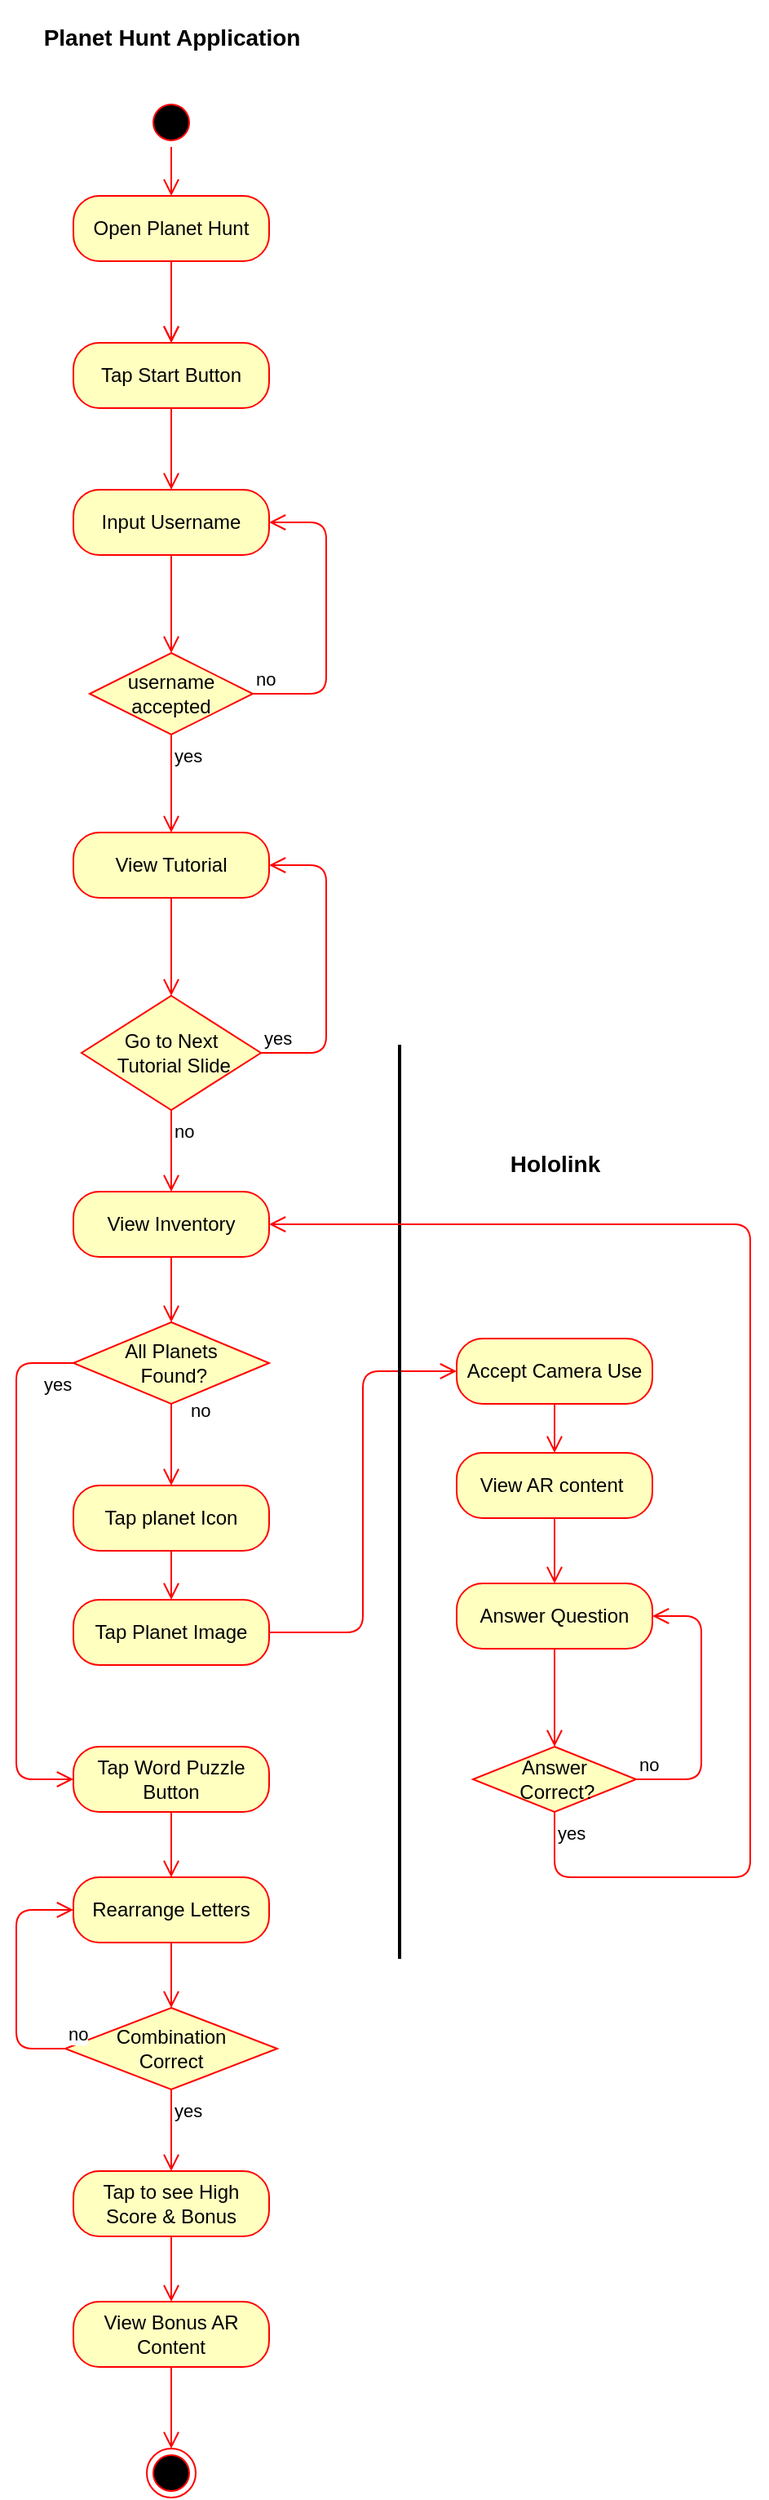 <mxfile version="13.10.0" type="embed">
    <diagram id="uTXoBhFqWVgSFLzHiHGK" name="Page-1">
        <mxGraphModel dx="812" dy="1680" grid="1" gridSize="10" guides="1" tooltips="1" connect="1" arrows="1" fold="1" page="1" pageScale="1" pageWidth="850" pageHeight="1100" math="0" shadow="0">
            <root>
                <mxCell id="0"/>
                <mxCell id="1" parent="0"/>
                <mxCell id="8" value="" style="ellipse;html=1;shape=startState;fillColor=#000000;strokeColor=#ff0000;" vertex="1" parent="1">
                    <mxGeometry x="210" y="20" width="30" height="30" as="geometry"/>
                </mxCell>
                <mxCell id="9" value="" style="edgeStyle=orthogonalEdgeStyle;html=1;verticalAlign=bottom;endArrow=open;endSize=8;strokeColor=#ff0000;" edge="1" source="10" parent="1">
                    <mxGeometry relative="1" as="geometry">
                        <mxPoint x="225" y="110" as="targetPoint"/>
                    </mxGeometry>
                </mxCell>
                <mxCell id="11" value="" style="edgeStyle=orthogonalEdgeStyle;html=1;verticalAlign=bottom;endArrow=open;endSize=8;strokeColor=#ff0000;" edge="1" source="12" parent="1">
                    <mxGeometry relative="1" as="geometry">
                        <mxPoint x="225" y="170" as="targetPoint"/>
                    </mxGeometry>
                </mxCell>
                <mxCell id="13" value="" style="edgeStyle=orthogonalEdgeStyle;html=1;verticalAlign=bottom;endArrow=open;endSize=8;strokeColor=#ff0000;" edge="1" source="12" parent="1">
                    <mxGeometry relative="1" as="geometry">
                        <mxPoint x="225" y="260" as="targetPoint"/>
                    </mxGeometry>
                </mxCell>
                <mxCell id="14" value="View Tutorial" style="rounded=1;whiteSpace=wrap;html=1;arcSize=40;fontColor=#000000;fillColor=#ffffc0;strokeColor=#ff0000;" vertex="1" parent="1">
                    <mxGeometry x="165" y="470" width="120" height="40" as="geometry"/>
                </mxCell>
                <mxCell id="15" value="" style="edgeStyle=orthogonalEdgeStyle;html=1;verticalAlign=bottom;endArrow=open;endSize=8;strokeColor=#ff0000;" edge="1" source="14" parent="1">
                    <mxGeometry relative="1" as="geometry">
                        <mxPoint x="225" y="570" as="targetPoint"/>
                    </mxGeometry>
                </mxCell>
                <mxCell id="16" value="Go to Next&lt;br&gt;&amp;nbsp;Tutorial Slide" style="rhombus;whiteSpace=wrap;html=1;fillColor=#ffffc0;strokeColor=#ff0000;" vertex="1" parent="1">
                    <mxGeometry x="170" y="570" width="110" height="70" as="geometry"/>
                </mxCell>
                <mxCell id="17" value="yes" style="edgeStyle=orthogonalEdgeStyle;html=1;align=left;verticalAlign=bottom;endArrow=open;endSize=8;strokeColor=#ff0000;entryX=1;entryY=0.5;entryDx=0;entryDy=0;exitX=1;exitY=0.5;exitDx=0;exitDy=0;" edge="1" source="16" parent="1" target="14">
                    <mxGeometry x="-1" relative="1" as="geometry">
                        <mxPoint x="305" y="520" as="targetPoint"/>
                        <Array as="points">
                            <mxPoint x="320" y="605"/>
                            <mxPoint x="320" y="490"/>
                        </Array>
                    </mxGeometry>
                </mxCell>
                <mxCell id="18" value="no" style="edgeStyle=orthogonalEdgeStyle;html=1;align=left;verticalAlign=top;endArrow=open;endSize=8;strokeColor=#ff0000;" edge="1" source="16" parent="1">
                    <mxGeometry x="-1" relative="1" as="geometry">
                        <mxPoint x="225" y="690" as="targetPoint"/>
                    </mxGeometry>
                </mxCell>
                <mxCell id="19" value="View Inventory" style="rounded=1;whiteSpace=wrap;html=1;arcSize=40;fontColor=#000000;fillColor=#ffffc0;strokeColor=#ff0000;" vertex="1" parent="1">
                    <mxGeometry x="165" y="690" width="120" height="40" as="geometry"/>
                </mxCell>
                <mxCell id="20" value="" style="edgeStyle=orthogonalEdgeStyle;html=1;verticalAlign=bottom;endArrow=open;endSize=8;strokeColor=#ff0000;" edge="1" source="19" parent="1">
                    <mxGeometry relative="1" as="geometry">
                        <mxPoint x="225" y="770" as="targetPoint"/>
                    </mxGeometry>
                </mxCell>
                <mxCell id="25" value="Input Username" style="rounded=1;whiteSpace=wrap;html=1;arcSize=40;fontColor=#000000;fillColor=#ffffc0;strokeColor=#ff0000;" vertex="1" parent="1">
                    <mxGeometry x="165" y="260" width="120" height="40" as="geometry"/>
                </mxCell>
                <mxCell id="26" value="" style="edgeStyle=orthogonalEdgeStyle;html=1;verticalAlign=bottom;endArrow=open;endSize=8;strokeColor=#ff0000;" edge="1" source="25" parent="1">
                    <mxGeometry relative="1" as="geometry">
                        <mxPoint x="225" y="360" as="targetPoint"/>
                    </mxGeometry>
                </mxCell>
                <mxCell id="27" value="username accepted" style="rhombus;whiteSpace=wrap;html=1;fillColor=#ffffc0;strokeColor=#ff0000;" vertex="1" parent="1">
                    <mxGeometry x="175" y="360" width="100" height="50" as="geometry"/>
                </mxCell>
                <mxCell id="28" value="no" style="edgeStyle=orthogonalEdgeStyle;html=1;align=left;verticalAlign=bottom;endArrow=open;endSize=8;strokeColor=#ff0000;entryX=1;entryY=0.5;entryDx=0;entryDy=0;exitX=1;exitY=0.5;exitDx=0;exitDy=0;" edge="1" source="27" parent="1" target="25">
                    <mxGeometry x="-1" relative="1" as="geometry">
                        <mxPoint x="320" y="330" as="targetPoint"/>
                        <Array as="points">
                            <mxPoint x="320" y="385"/>
                            <mxPoint x="320" y="280"/>
                        </Array>
                    </mxGeometry>
                </mxCell>
                <mxCell id="29" value="yes" style="edgeStyle=orthogonalEdgeStyle;html=1;align=left;verticalAlign=top;endArrow=open;endSize=8;strokeColor=#ff0000;" edge="1" source="27" parent="1">
                    <mxGeometry x="-1" relative="1" as="geometry">
                        <mxPoint x="225" y="470" as="targetPoint"/>
                    </mxGeometry>
                </mxCell>
                <mxCell id="30" value="Tap planet Icon" style="rounded=1;whiteSpace=wrap;html=1;arcSize=40;fontColor=#000000;fillColor=#ffffc0;strokeColor=#ff0000;" vertex="1" parent="1">
                    <mxGeometry x="165" y="870" width="120" height="40" as="geometry"/>
                </mxCell>
                <mxCell id="33" value="" style="edgeStyle=orthogonalEdgeStyle;html=1;verticalAlign=bottom;endArrow=open;endSize=8;strokeColor=#ff0000;exitX=1;exitY=0.5;exitDx=0;exitDy=0;entryX=0;entryY=0.5;entryDx=0;entryDy=0;" edge="1" source="32" parent="1" target="34">
                    <mxGeometry relative="1" as="geometry">
                        <mxPoint x="360" y="920" as="targetPoint"/>
                    </mxGeometry>
                </mxCell>
                <mxCell id="34" value="Accept Camera Use" style="rounded=1;whiteSpace=wrap;html=1;arcSize=40;fontColor=#000000;fillColor=#ffffc0;strokeColor=#ff0000;" vertex="1" parent="1">
                    <mxGeometry x="400" y="780" width="120" height="40" as="geometry"/>
                </mxCell>
                <mxCell id="35" value="" style="edgeStyle=orthogonalEdgeStyle;html=1;verticalAlign=bottom;endArrow=open;endSize=8;strokeColor=#ff0000;entryX=0.5;entryY=0;entryDx=0;entryDy=0;" edge="1" source="34" parent="1" target="36">
                    <mxGeometry relative="1" as="geometry">
                        <mxPoint x="420" y="880" as="targetPoint"/>
                    </mxGeometry>
                </mxCell>
                <mxCell id="36" value="View AR content&amp;nbsp;" style="rounded=1;whiteSpace=wrap;html=1;arcSize=40;fontColor=#000000;fillColor=#ffffc0;strokeColor=#ff0000;" vertex="1" parent="1">
                    <mxGeometry x="400" y="850" width="120" height="40" as="geometry"/>
                </mxCell>
                <mxCell id="37" value="" style="edgeStyle=orthogonalEdgeStyle;html=1;verticalAlign=bottom;endArrow=open;endSize=8;strokeColor=#ff0000;" edge="1" source="36" parent="1">
                    <mxGeometry relative="1" as="geometry">
                        <mxPoint x="460" y="930" as="targetPoint"/>
                    </mxGeometry>
                </mxCell>
                <mxCell id="39" value="" style="line;strokeWidth=2;direction=south;html=1;" vertex="1" parent="1">
                    <mxGeometry x="360" y="600" width="10" height="560" as="geometry"/>
                </mxCell>
                <mxCell id="40" value="&lt;font style=&quot;font-size: 14px&quot;&gt;Planet Hunt Application&lt;/font&gt;" style="text;strokeColor=none;fillColor=none;html=1;fontSize=24;fontStyle=1;verticalAlign=middle;align=center;" vertex="1" parent="1">
                    <mxGeometry x="175" y="-40" width="100" height="40" as="geometry"/>
                </mxCell>
                <mxCell id="41" value="&lt;font style=&quot;font-size: 14px&quot;&gt;Hololink&lt;/font&gt;" style="text;strokeColor=none;fillColor=none;html=1;fontSize=24;fontStyle=1;verticalAlign=middle;align=center;" vertex="1" parent="1">
                    <mxGeometry x="410" y="650" width="100" height="40" as="geometry"/>
                </mxCell>
                <mxCell id="42" value="All Planets&lt;br&gt;&amp;nbsp;Found?" style="rhombus;whiteSpace=wrap;html=1;fillColor=#ffffc0;strokeColor=#ff0000;" vertex="1" parent="1">
                    <mxGeometry x="165" y="770" width="120" height="50" as="geometry"/>
                </mxCell>
                <mxCell id="43" value="no" style="edgeStyle=orthogonalEdgeStyle;html=1;align=left;verticalAlign=bottom;endArrow=open;endSize=8;strokeColor=#ff0000;exitX=0.5;exitY=1;exitDx=0;exitDy=0;" edge="1" source="42" parent="1">
                    <mxGeometry x="-0.5" y="10" relative="1" as="geometry">
                        <mxPoint x="225" y="870" as="targetPoint"/>
                        <mxPoint as="offset"/>
                    </mxGeometry>
                </mxCell>
                <mxCell id="44" value="yes" style="edgeStyle=orthogonalEdgeStyle;html=1;align=left;verticalAlign=top;endArrow=open;endSize=8;strokeColor=#ff0000;exitX=0;exitY=0.5;exitDx=0;exitDy=0;entryX=0;entryY=0.5;entryDx=0;entryDy=0;" edge="1" source="42" parent="1" target="60">
                    <mxGeometry x="-0.877" relative="1" as="geometry">
                        <mxPoint x="160" y="1050" as="targetPoint"/>
                        <Array as="points">
                            <mxPoint x="130" y="795"/>
                            <mxPoint x="130" y="1050"/>
                        </Array>
                        <mxPoint as="offset"/>
                    </mxGeometry>
                </mxCell>
                <mxCell id="32" value="Tap Planet Image" style="rounded=1;whiteSpace=wrap;html=1;arcSize=40;fontColor=#000000;fillColor=#ffffc0;strokeColor=#ff0000;" vertex="1" parent="1">
                    <mxGeometry x="165" y="940" width="120" height="40" as="geometry"/>
                </mxCell>
                <mxCell id="46" value="" style="edgeStyle=orthogonalEdgeStyle;html=1;verticalAlign=bottom;endArrow=open;endSize=8;strokeColor=#ff0000;" edge="1" parent="1" source="30" target="32">
                    <mxGeometry relative="1" as="geometry">
                        <mxPoint x="230" y="970" as="targetPoint"/>
                        <mxPoint x="230" y="910" as="sourcePoint"/>
                    </mxGeometry>
                </mxCell>
                <mxCell id="10" value="Open Planet Hunt" style="rounded=1;whiteSpace=wrap;html=1;arcSize=40;fontColor=#000000;fillColor=#ffffc0;strokeColor=#ff0000;" vertex="1" parent="1">
                    <mxGeometry x="165" y="80" width="120" height="40" as="geometry"/>
                </mxCell>
                <mxCell id="51" value="" style="edgeStyle=orthogonalEdgeStyle;html=1;verticalAlign=bottom;endArrow=open;endSize=8;strokeColor=#ff0000;" edge="1" parent="1" source="8" target="10">
                    <mxGeometry relative="1" as="geometry">
                        <mxPoint x="225" y="110" as="targetPoint"/>
                        <mxPoint x="225" y="50" as="sourcePoint"/>
                    </mxGeometry>
                </mxCell>
                <mxCell id="12" value="Tap Start Button" style="rounded=1;whiteSpace=wrap;html=1;arcSize=40;fontColor=#000000;fillColor=#ffffc0;strokeColor=#ff0000;" vertex="1" parent="1">
                    <mxGeometry x="165" y="170" width="120" height="40" as="geometry"/>
                </mxCell>
                <mxCell id="53" value="" style="edgeStyle=orthogonalEdgeStyle;html=1;verticalAlign=bottom;endArrow=open;endSize=8;strokeColor=#ff0000;" edge="1" parent="1" source="10" target="12">
                    <mxGeometry relative="1" as="geometry">
                        <mxPoint x="225" y="170" as="targetPoint"/>
                        <mxPoint x="225" y="120" as="sourcePoint"/>
                    </mxGeometry>
                </mxCell>
                <mxCell id="55" value="Answer Question" style="rounded=1;whiteSpace=wrap;html=1;arcSize=40;fontColor=#000000;fillColor=#ffffc0;strokeColor=#ff0000;" vertex="1" parent="1">
                    <mxGeometry x="400" y="930" width="120" height="40" as="geometry"/>
                </mxCell>
                <mxCell id="56" value="" style="edgeStyle=orthogonalEdgeStyle;html=1;verticalAlign=bottom;endArrow=open;endSize=8;strokeColor=#ff0000;" edge="1" source="55" parent="1">
                    <mxGeometry relative="1" as="geometry">
                        <mxPoint x="460" y="1030" as="targetPoint"/>
                    </mxGeometry>
                </mxCell>
                <mxCell id="57" value="Answer&lt;br&gt;&amp;nbsp;Correct?" style="rhombus;whiteSpace=wrap;html=1;fillColor=#ffffc0;strokeColor=#ff0000;" vertex="1" parent="1">
                    <mxGeometry x="410" y="1030" width="100" height="40" as="geometry"/>
                </mxCell>
                <mxCell id="58" value="no" style="edgeStyle=orthogonalEdgeStyle;html=1;align=left;verticalAlign=bottom;endArrow=open;endSize=8;strokeColor=#ff0000;entryX=1;entryY=0.5;entryDx=0;entryDy=0;" edge="1" source="57" parent="1" target="55">
                    <mxGeometry x="-1" relative="1" as="geometry">
                        <mxPoint x="600" y="1050" as="targetPoint"/>
                        <Array as="points">
                            <mxPoint x="550" y="1050"/>
                            <mxPoint x="550" y="950"/>
                        </Array>
                    </mxGeometry>
                </mxCell>
                <mxCell id="59" value="yes" style="edgeStyle=orthogonalEdgeStyle;html=1;align=left;verticalAlign=top;endArrow=open;endSize=8;strokeColor=#ff0000;entryX=1;entryY=0.5;entryDx=0;entryDy=0;" edge="1" source="57" parent="1" target="19">
                    <mxGeometry x="-1" relative="1" as="geometry">
                        <mxPoint x="290" y="710" as="targetPoint"/>
                        <Array as="points">
                            <mxPoint x="460" y="1110"/>
                            <mxPoint x="580" y="1110"/>
                            <mxPoint x="580" y="710"/>
                        </Array>
                    </mxGeometry>
                </mxCell>
                <mxCell id="60" value="Tap Word Puzzle Button" style="rounded=1;whiteSpace=wrap;html=1;arcSize=40;fontColor=#000000;fillColor=#ffffc0;strokeColor=#ff0000;" vertex="1" parent="1">
                    <mxGeometry x="165" y="1030" width="120" height="40" as="geometry"/>
                </mxCell>
                <mxCell id="61" value="" style="edgeStyle=orthogonalEdgeStyle;html=1;verticalAlign=bottom;endArrow=open;endSize=8;strokeColor=#ff0000;" edge="1" source="60" parent="1">
                    <mxGeometry relative="1" as="geometry">
                        <mxPoint x="225" y="1110" as="targetPoint"/>
                    </mxGeometry>
                </mxCell>
                <mxCell id="63" value="Rearrange Letters" style="rounded=1;whiteSpace=wrap;html=1;arcSize=40;fontColor=#000000;fillColor=#ffffc0;strokeColor=#ff0000;" vertex="1" parent="1">
                    <mxGeometry x="165" y="1110" width="120" height="40" as="geometry"/>
                </mxCell>
                <mxCell id="64" value="" style="edgeStyle=orthogonalEdgeStyle;html=1;verticalAlign=bottom;endArrow=open;endSize=8;strokeColor=#ff0000;" edge="1" source="63" parent="1">
                    <mxGeometry relative="1" as="geometry">
                        <mxPoint x="225" y="1190" as="targetPoint"/>
                    </mxGeometry>
                </mxCell>
                <mxCell id="65" value="Combination&lt;br&gt;Correct" style="rhombus;whiteSpace=wrap;html=1;fillColor=#ffffc0;strokeColor=#ff0000;" vertex="1" parent="1">
                    <mxGeometry x="160" y="1190" width="130" height="50" as="geometry"/>
                </mxCell>
                <mxCell id="66" value="no" style="edgeStyle=orthogonalEdgeStyle;html=1;align=left;verticalAlign=bottom;endArrow=open;endSize=8;strokeColor=#ff0000;exitX=0;exitY=0.5;exitDx=0;exitDy=0;entryX=0;entryY=0.5;entryDx=0;entryDy=0;" edge="1" source="65" parent="1" target="63">
                    <mxGeometry x="-1" relative="1" as="geometry">
                        <mxPoint x="160" y="1130" as="targetPoint"/>
                        <Array as="points">
                            <mxPoint x="130" y="1215"/>
                            <mxPoint x="130" y="1130"/>
                        </Array>
                    </mxGeometry>
                </mxCell>
                <mxCell id="67" value="yes" style="edgeStyle=orthogonalEdgeStyle;html=1;align=left;verticalAlign=top;endArrow=open;endSize=8;strokeColor=#ff0000;" edge="1" source="65" parent="1">
                    <mxGeometry x="-1" relative="1" as="geometry">
                        <mxPoint x="225" y="1290" as="targetPoint"/>
                    </mxGeometry>
                </mxCell>
                <mxCell id="68" value="Tap to see High Score &amp;amp; Bonus" style="rounded=1;whiteSpace=wrap;html=1;arcSize=40;fontColor=#000000;fillColor=#ffffc0;strokeColor=#ff0000;" vertex="1" parent="1">
                    <mxGeometry x="165" y="1290" width="120" height="40" as="geometry"/>
                </mxCell>
                <mxCell id="69" value="" style="edgeStyle=orthogonalEdgeStyle;html=1;verticalAlign=bottom;endArrow=open;endSize=8;strokeColor=#ff0000;" edge="1" source="68" parent="1">
                    <mxGeometry relative="1" as="geometry">
                        <mxPoint x="225" y="1370" as="targetPoint"/>
                    </mxGeometry>
                </mxCell>
                <mxCell id="70" value="View Bonus AR Content" style="rounded=1;whiteSpace=wrap;html=1;arcSize=40;fontColor=#000000;fillColor=#ffffc0;strokeColor=#ff0000;" vertex="1" parent="1">
                    <mxGeometry x="165" y="1370" width="120" height="40" as="geometry"/>
                </mxCell>
                <mxCell id="71" value="" style="edgeStyle=orthogonalEdgeStyle;html=1;verticalAlign=bottom;endArrow=open;endSize=8;strokeColor=#ff0000;" edge="1" source="70" parent="1">
                    <mxGeometry relative="1" as="geometry">
                        <mxPoint x="225" y="1460" as="targetPoint"/>
                    </mxGeometry>
                </mxCell>
                <mxCell id="73" value="" style="ellipse;html=1;shape=endState;fillColor=#000000;strokeColor=#ff0000;" vertex="1" parent="1">
                    <mxGeometry x="210" y="1460" width="30" height="30" as="geometry"/>
                </mxCell>
            </root>
        </mxGraphModel>
    </diagram>
</mxfile>
